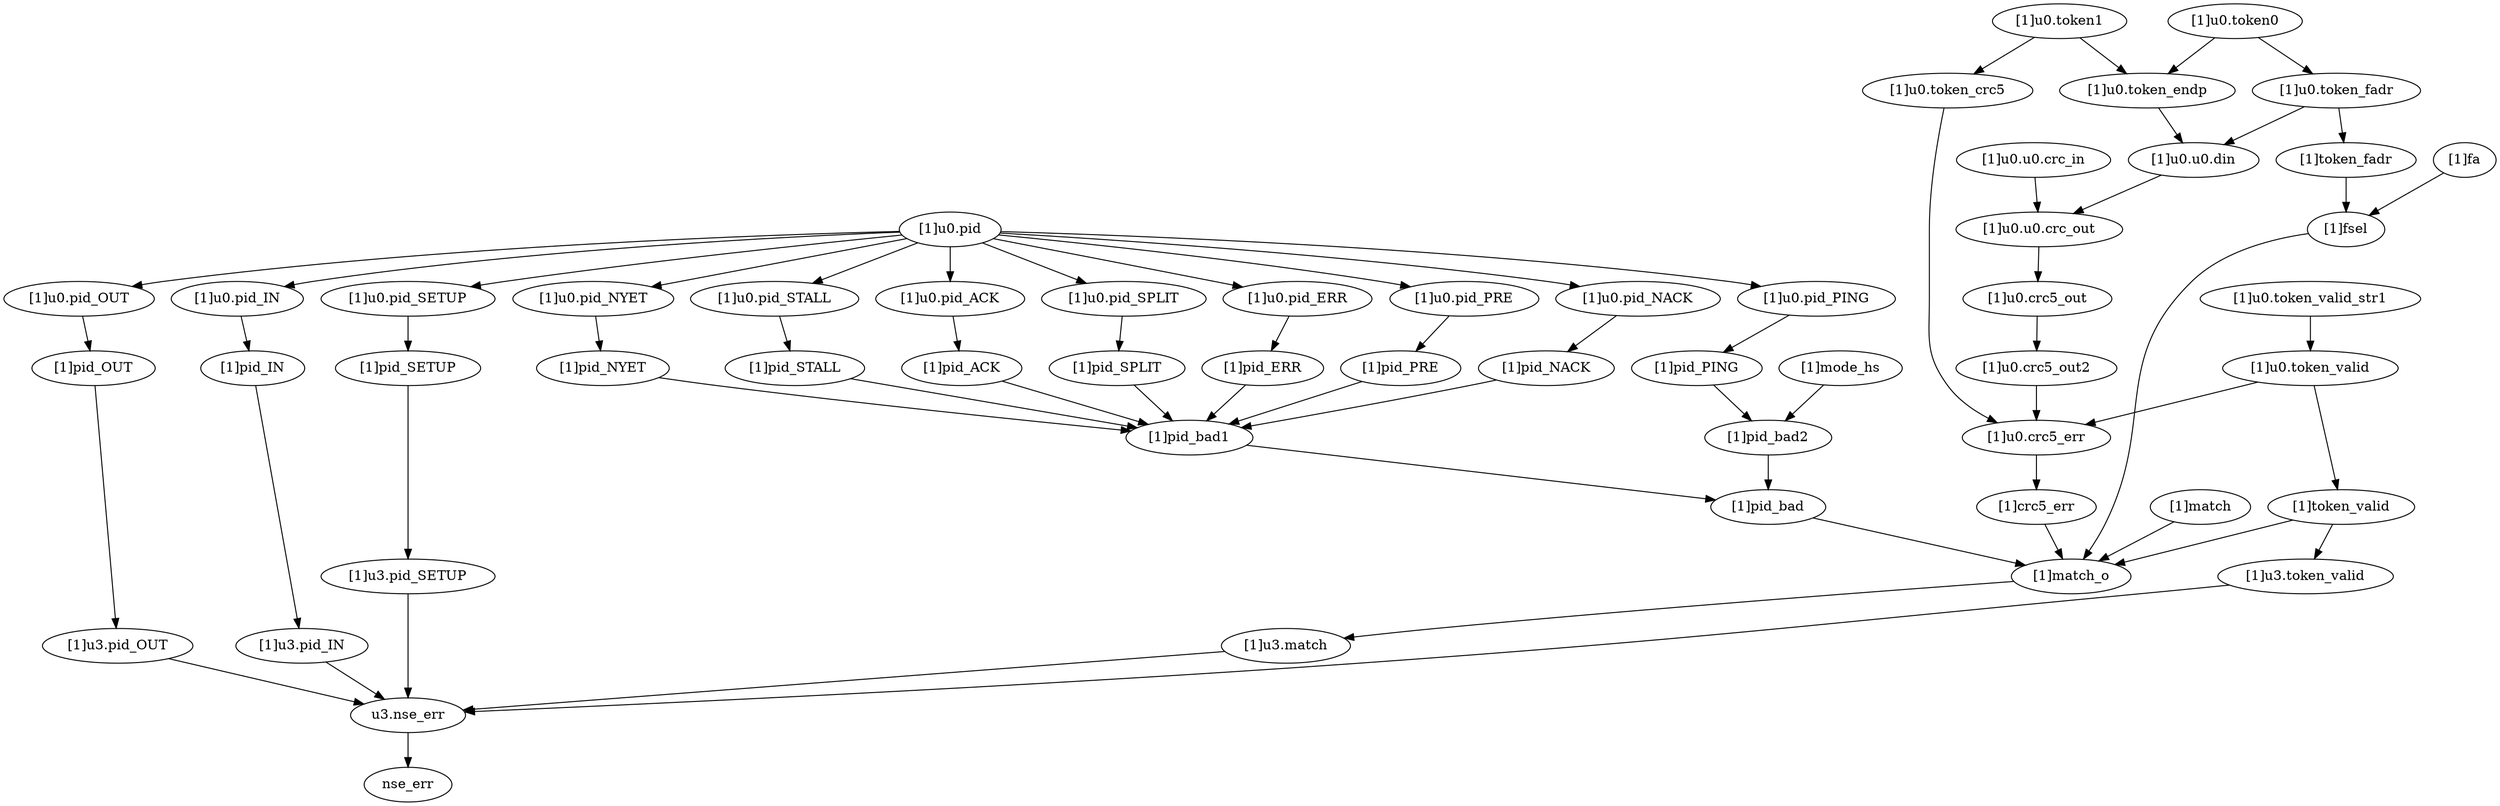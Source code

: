 strict digraph "" {
	"[1]pid_PRE"	 [complexity=23,
		importance=0.0266990580896,
		rank=0.00116082861259];
	"[1]pid_bad1"	 [complexity=15,
		importance=0.0246714710208,
		rank=0.00164476473472];
	"[1]pid_PRE" -> "[1]pid_bad1";
	"[1]pid_NYET"	 [complexity=23,
		importance=0.0266990580896,
		rank=0.00116082861259];
	"[1]pid_NYET" -> "[1]pid_bad1";
	"[1]u0.pid_ERR"	 [complexity=23,
		importance=0.0281013053667,
		rank=0.00122179588551];
	"[1]pid_ERR"	 [complexity=23,
		importance=0.0266990580896,
		rank=0.00116082861259];
	"[1]u0.pid_ERR" -> "[1]pid_ERR";
	"[1]u0.token_fadr"	 [complexity=77,
		importance=0.859905621561,
		rank=0.0111676054748];
	"[1]token_fadr"	 [complexity=15,
		importance=0.0198585221018,
		rank=0.00132390147345];
	"[1]u0.token_fadr" -> "[1]token_fadr";
	"[1]u0.u0.din"	 [complexity=77,
		importance=0.858169935516,
		rank=0.0111450640976];
	"[1]u0.token_fadr" -> "[1]u0.u0.din";
	"[1]u0.token_valid"	 [complexity=16,
		importance=0.0257187196973,
		rank=0.00160741998108];
	"[1]token_valid"	 [complexity=12,
		importance=0.0172565038345,
		rank=0.00143804198621];
	"[1]u0.token_valid" -> "[1]token_valid";
	"[1]u0.crc5_err"	 [complexity=12,
		importance=0.0229115534955,
		rank=0.00190929612462];
	"[1]u0.token_valid" -> "[1]u0.crc5_err";
	"[1]u3.match"	 [complexity=6,
		importance=0.00924681507414,
		rank=0.00154113584569];
	"u3.nse_err"	 [complexity=0,
		importance=0.00492805393511,
		rank=0.0];
	"[1]u3.match" -> "u3.nse_err";
	"[1]u0.pid_NACK"	 [complexity=23,
		importance=0.0281013053667,
		rank=0.00122179588551];
	"[1]pid_NACK"	 [complexity=23,
		importance=0.0266990580896,
		rank=0.00116082861259];
	"[1]u0.pid_NACK" -> "[1]pid_NACK";
	"[1]pid_IN"	 [complexity=6,
		importance=0.00877004193567,
		rank=0.00146167365594];
	"[1]u3.pid_IN"	 [complexity=6,
		importance=0.00709301374423,
		rank=0.00118216895737];
	"[1]pid_IN" -> "[1]u3.pid_IN";
	"[1]u0.token1"	 [complexity=18,
		importance=0.0264716979251,
		rank=0.00147064988473];
	"[1]u0.token_crc5"	 [complexity=16,
		importance=0.0245571466017,
		rank=0.00153482166261];
	"[1]u0.token1" -> "[1]u0.token_crc5";
	"[1]u0.token_endp"	 [complexity=77,
		importance=0.860224745354,
		rank=0.0111717499397];
	"[1]u0.token1" -> "[1]u0.token_endp";
	"[1]crc5_err"	 [complexity=12,
		importance=0.0186744951494,
		rank=0.00155620792912];
	"[1]match_o"	 [complexity=6,
		importance=0.0152282422464,
		rank=0.0025380403744];
	"[1]crc5_err" -> "[1]match_o";
	"[1]u3.pid_SETUP"	 [complexity=6,
		importance=0.00709301374423,
		rank=0.00118216895737];
	"[1]u3.pid_SETUP" -> "u3.nse_err";
	"[1]u0.crc5_out"	 [complexity=22,
		importance=0.0285729758377,
		rank=0.00129877162899];
	"[1]u0.crc5_out2"	 [complexity=16,
		importance=0.0256831999391,
		rank=0.00160519999619];
	"[1]u0.crc5_out" -> "[1]u0.crc5_out2";
	"[1]u3.token_valid"	 [complexity=6,
		importance=0.00659262309221,
		rank=0.00109877051537];
	"[1]token_valid" -> "[1]u3.token_valid";
	"[1]token_valid" -> "[1]match_o";
	"[1]u0.crc5_err" -> "[1]crc5_err";
	nse_err	 [complexity=0,
		importance=0.00252687187988,
		rank=0.0];
	"[1]u3.token_valid" -> "u3.nse_err";
	"[1]u0.u0.crc_out"	 [complexity=22,
		importance=0.0316998484267,
		rank=0.00144090220121];
	"[1]u0.u0.crc_out" -> "[1]u0.crc5_out";
	"[1]pid_STALL"	 [complexity=23,
		importance=0.0266990580896,
		rank=0.00116082861259];
	"[1]pid_STALL" -> "[1]pid_bad1";
	"[1]pid_bad"	 [complexity=12,
		importance=0.0199525912384,
		rank=0.00166271593653];
	"[1]pid_bad" -> "[1]match_o";
	"[1]u0.pid_IN"	 [complexity=6,
		importance=0.0101722892127,
		rank=0.00169538153546];
	"[1]u0.pid_IN" -> "[1]pid_IN";
	"u3.nse_err" -> nse_err;
	"[1]fsel"	 [complexity=12,
		importance=0.0180981577586,
		rank=0.00150817981322];
	"[1]token_fadr" -> "[1]fsel";
	"[1]u0.pid_SETUP"	 [complexity=6,
		importance=0.0101722892127,
		rank=0.00169538153546];
	"[1]pid_SETUP"	 [complexity=6,
		importance=0.00877004193567,
		rank=0.00146167365594];
	"[1]u0.pid_SETUP" -> "[1]pid_SETUP";
	"[1]u0.token_valid_str1"	 [complexity=18,
		importance=0.0286797920322,
		rank=0.00159332177957];
	"[1]u0.token_valid_str1" -> "[1]u0.token_valid";
	"[1]match"	 [complexity=12,
		importance=0.0165547115605,
		rank=0.0013795592967];
	"[1]match" -> "[1]match_o";
	"[1]fsel" -> "[1]match_o";
	"[1]mode_hs"	 [complexity=18,
		importance=0.0233563768803,
		rank=0.00129757649335];
	"[1]pid_bad2"	 [complexity=15,
		importance=0.0220299075662,
		rank=0.00146866050441];
	"[1]mode_hs" -> "[1]pid_bad2";
	"[1]pid_ERR" -> "[1]pid_bad1";
	"[1]u0.pid_SPLIT"	 [complexity=23,
		importance=0.0281013053667,
		rank=0.00122179588551];
	"[1]pid_SPLIT"	 [complexity=23,
		importance=0.0266990580896,
		rank=0.00116082861259];
	"[1]u0.pid_SPLIT" -> "[1]pid_SPLIT";
	"[1]match_o" -> "[1]u3.match";
	"[1]u0.token_crc5" -> "[1]u0.crc5_err";
	"[1]u0.token0"	 [complexity=80,
		importance=0.862679613212,
		rank=0.0107834951651];
	"[1]u0.token0" -> "[1]u0.token_fadr";
	"[1]u0.token0" -> "[1]u0.token_endp";
	"[1]u0.u0.crc_in"	 [complexity=77,
		importance=0.50852404414,
		rank=0.00660420836546];
	"[1]u0.u0.crc_in" -> "[1]u0.u0.crc_out";
	"[1]pid_NACK" -> "[1]pid_bad1";
	"[1]u0.pid"	 [complexity=8,
		importance=0.0129006936851,
		rank=0.00161258671063];
	"[1]u0.pid" -> "[1]u0.pid_ERR";
	"[1]u0.pid" -> "[1]u0.pid_NACK";
	"[1]u0.pid" -> "[1]u0.pid_IN";
	"[1]u0.pid" -> "[1]u0.pid_SETUP";
	"[1]u0.pid" -> "[1]u0.pid_SPLIT";
	"[1]u0.pid_NYET"	 [complexity=23,
		importance=0.0281013053667,
		rank=0.00122179588551];
	"[1]u0.pid" -> "[1]u0.pid_NYET";
	"[1]u0.pid_ACK"	 [complexity=23,
		importance=0.0274780895847,
		rank=0.00119469954716];
	"[1]u0.pid" -> "[1]u0.pid_ACK";
	"[1]u0.pid_STALL"	 [complexity=23,
		importance=0.0281013053667,
		rank=0.00122179588551];
	"[1]u0.pid" -> "[1]u0.pid_STALL";
	"[1]u0.pid_OUT"	 [complexity=6,
		importance=0.0101722892127,
		rank=0.00169538153546];
	"[1]u0.pid" -> "[1]u0.pid_OUT";
	"[1]u0.pid_PING"	 [complexity=18,
		importance=0.0251091830347,
		rank=0.00139495461304];
	"[1]u0.pid" -> "[1]u0.pid_PING";
	"[1]u0.pid_PRE"	 [complexity=23,
		importance=0.0281013053667,
		rank=0.00122179588551];
	"[1]u0.pid" -> "[1]u0.pid_PRE";
	"[1]u0.pid_NYET" -> "[1]pid_NYET";
	"[1]fa"	 [complexity=15,
		importance=0.0194246270727,
		rank=0.00129497513818];
	"[1]fa" -> "[1]fsel";
	"[1]pid_bad2" -> "[1]pid_bad";
	"[1]pid_bad1" -> "[1]pid_bad";
	"[1]u3.pid_OUT"	 [complexity=6,
		importance=0.00709301374423,
		rank=0.00118216895737];
	"[1]u3.pid_OUT" -> "u3.nse_err";
	"[1]pid_ACK"	 [complexity=23,
		importance=0.0260758423076,
		rank=0.00113373227425];
	"[1]u0.pid_ACK" -> "[1]pid_ACK";
	"[1]pid_SPLIT" -> "[1]pid_bad1";
	"[1]u0.pid_STALL" -> "[1]pid_STALL";
	"[1]u0.u0.din" -> "[1]u0.u0.crc_out";
	"[1]pid_OUT"	 [complexity=6,
		importance=0.00877004193567,
		rank=0.00146167365594];
	"[1]pid_OUT" -> "[1]u3.pid_OUT";
	"[1]pid_PING"	 [complexity=18,
		importance=0.0237069357576,
		rank=0.00131705198654];
	"[1]pid_PING" -> "[1]pid_bad2";
	"[1]u3.pid_IN" -> "u3.nse_err";
	"[1]pid_ACK" -> "[1]pid_bad1";
	"[1]pid_SETUP" -> "[1]u3.pid_SETUP";
	"[1]u0.pid_OUT" -> "[1]pid_OUT";
	"[1]u0.pid_PING" -> "[1]pid_PING";
	"[1]u0.token_endp" -> "[1]u0.u0.din";
	"[1]u0.pid_PRE" -> "[1]pid_PRE";
	"[1]u0.crc5_out2" -> "[1]u0.crc5_err";
}
